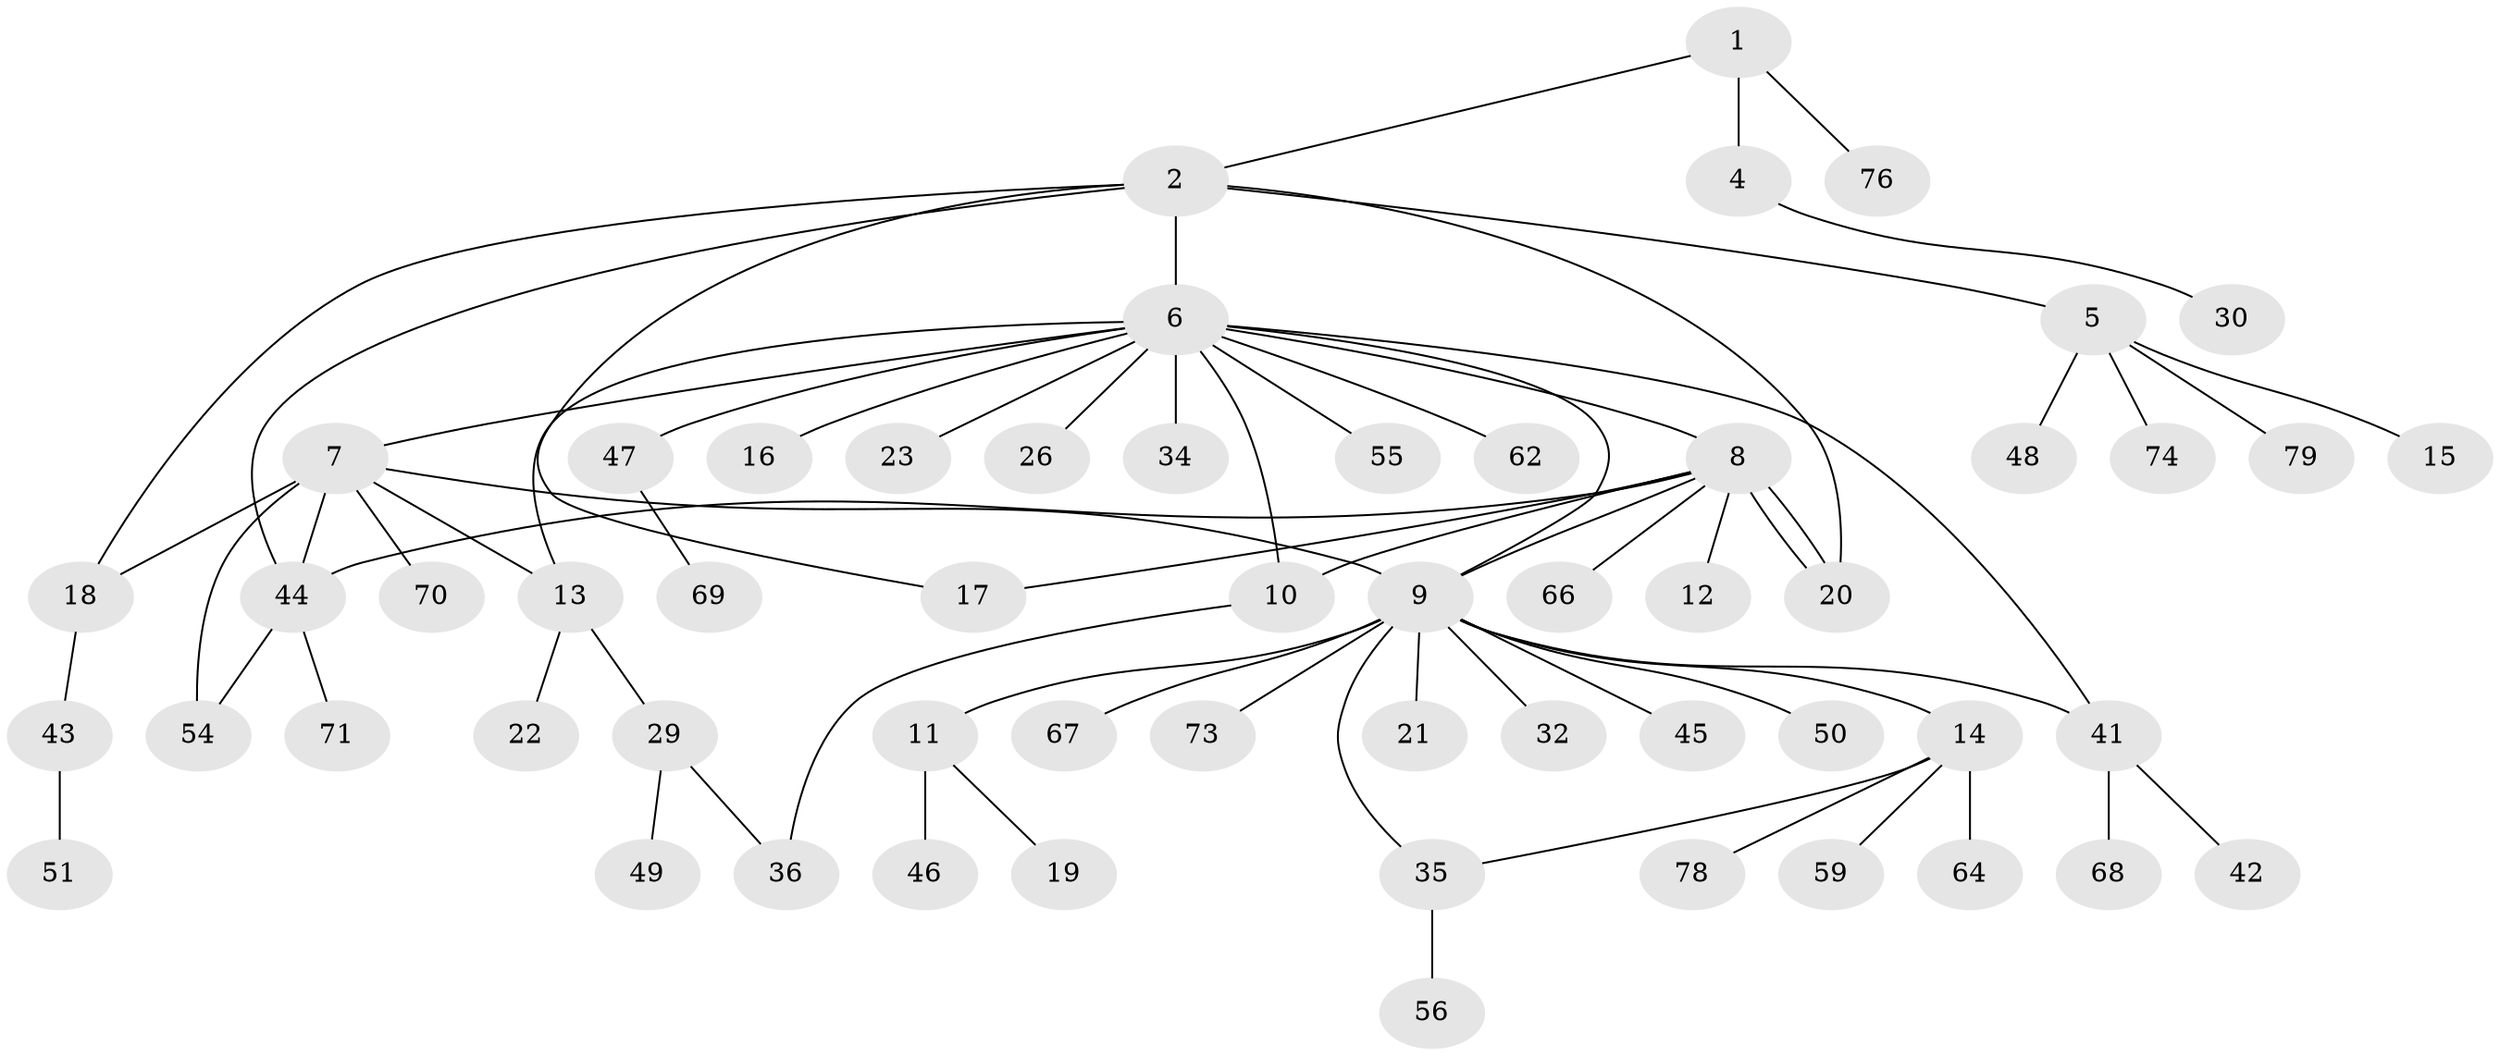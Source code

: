 // original degree distribution, {4: 0.0759493670886076, 5: 0.05063291139240506, 3: 0.10126582278481013, 15: 0.012658227848101266, 6: 0.0379746835443038, 9: 0.012658227848101266, 10: 0.012658227848101266, 1: 0.5569620253164557, 2: 0.13924050632911392}
// Generated by graph-tools (version 1.1) at 2025/11/02/27/25 16:11:15]
// undirected, 57 vertices, 70 edges
graph export_dot {
graph [start="1"]
  node [color=gray90,style=filled];
  1 [super="+77"];
  2 [super="+3"];
  4 [super="+75"];
  5 [super="+61"];
  6 [super="+31"];
  7 [super="+33"];
  8 [super="+27"];
  9 [super="+25"];
  10 [super="+60"];
  11 [super="+24"];
  12;
  13 [super="+37"];
  14 [super="+65"];
  15;
  16;
  17 [super="+28"];
  18;
  19;
  20;
  21 [super="+40"];
  22 [super="+63"];
  23;
  26;
  29 [super="+38"];
  30;
  32;
  34;
  35;
  36 [super="+39"];
  41 [super="+53"];
  42;
  43;
  44 [super="+52"];
  45;
  46;
  47 [super="+57"];
  48;
  49;
  50;
  51;
  54;
  55;
  56 [super="+58"];
  59;
  62;
  64;
  66;
  67 [super="+72"];
  68;
  69;
  70;
  71;
  73;
  74;
  76;
  78;
  79;
  1 -- 2;
  1 -- 4;
  1 -- 76;
  2 -- 5;
  2 -- 6;
  2 -- 18;
  2 -- 17;
  2 -- 20;
  2 -- 44;
  4 -- 30;
  5 -- 15;
  5 -- 48;
  5 -- 79;
  5 -- 74;
  6 -- 7;
  6 -- 8;
  6 -- 9;
  6 -- 10;
  6 -- 13;
  6 -- 16;
  6 -- 23;
  6 -- 26;
  6 -- 34;
  6 -- 47;
  6 -- 55;
  6 -- 62;
  6 -- 41;
  7 -- 13;
  7 -- 44;
  7 -- 70;
  7 -- 9;
  7 -- 18;
  7 -- 54;
  8 -- 9;
  8 -- 10 [weight=2];
  8 -- 12;
  8 -- 20;
  8 -- 20;
  8 -- 66;
  8 -- 17;
  8 -- 44;
  9 -- 11;
  9 -- 14;
  9 -- 21;
  9 -- 35;
  9 -- 41;
  9 -- 45;
  9 -- 67;
  9 -- 32;
  9 -- 73;
  9 -- 50;
  10 -- 36;
  11 -- 19;
  11 -- 46;
  13 -- 22;
  13 -- 29;
  14 -- 35;
  14 -- 59;
  14 -- 64;
  14 -- 78;
  18 -- 43;
  29 -- 36;
  29 -- 49;
  35 -- 56;
  41 -- 42;
  41 -- 68;
  43 -- 51;
  44 -- 54;
  44 -- 71;
  47 -- 69;
}
